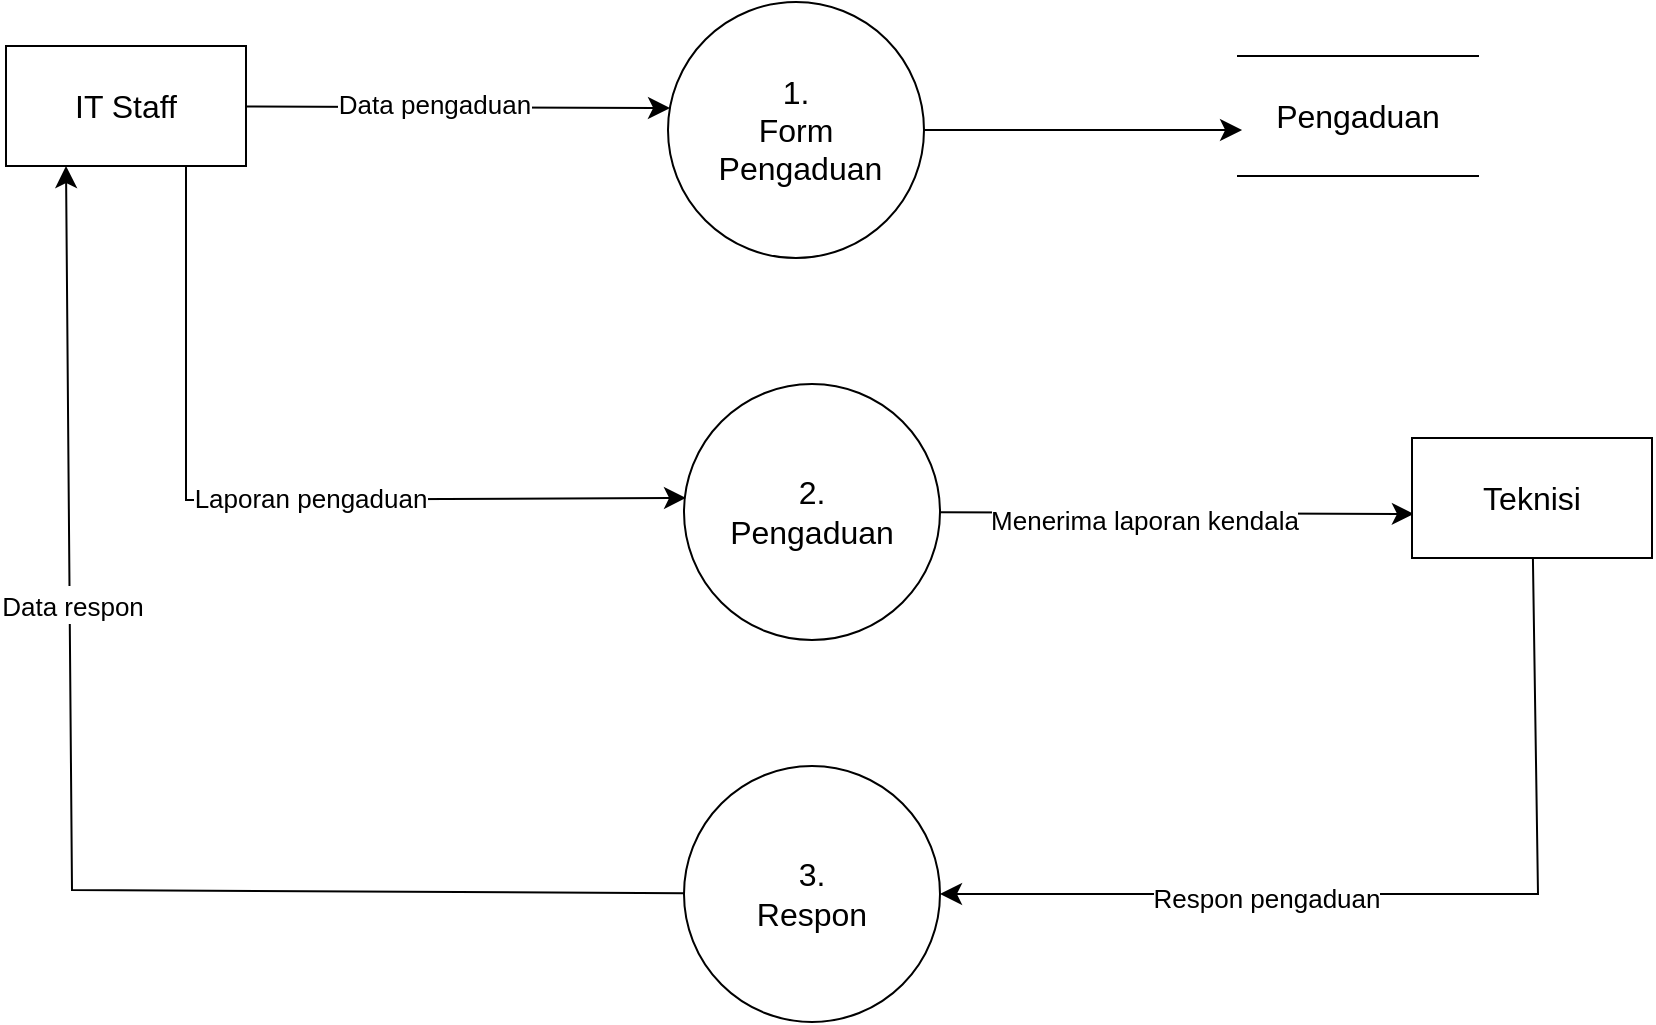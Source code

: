 <mxfile version="21.6.5" type="github">
  <diagram name="Halaman-1" id="nW171lMLRgR5YmXYpDXi">
    <mxGraphModel dx="1280" dy="934" grid="0" gridSize="10" guides="1" tooltips="1" connect="1" arrows="1" fold="1" page="0" pageScale="1" pageWidth="1920" pageHeight="1200" math="0" shadow="0">
      <root>
        <mxCell id="0" />
        <mxCell id="1" parent="0" />
        <mxCell id="gbOXGPvROOllln2cPcEf-8" style="edgeStyle=none;curved=1;rounded=0;orthogonalLoop=1;jettySize=auto;html=1;fontSize=12;startSize=8;endSize=8;entryX=0.017;entryY=0.617;entryDx=0;entryDy=0;entryPerimeter=0;" edge="1" parent="1" source="gbOXGPvROOllln2cPcEf-1" target="gbOXGPvROOllln2cPcEf-7">
          <mxGeometry relative="1" as="geometry">
            <mxPoint x="415" y="-33" as="targetPoint" />
          </mxGeometry>
        </mxCell>
        <mxCell id="gbOXGPvROOllln2cPcEf-1" value="1.&lt;br&gt;Form&lt;br&gt;&amp;nbsp;Pengaduan" style="ellipse;whiteSpace=wrap;html=1;aspect=fixed;fontSize=16;" vertex="1" parent="1">
          <mxGeometry x="160" y="-97" width="128" height="128" as="geometry" />
        </mxCell>
        <mxCell id="gbOXGPvROOllln2cPcEf-12" style="edgeStyle=none;curved=1;rounded=0;orthogonalLoop=1;jettySize=auto;html=1;entryX=0.008;entryY=0.633;entryDx=0;entryDy=0;entryPerimeter=0;fontSize=12;startSize=8;endSize=8;" edge="1" parent="1" source="gbOXGPvROOllln2cPcEf-2" target="gbOXGPvROOllln2cPcEf-11">
          <mxGeometry relative="1" as="geometry" />
        </mxCell>
        <mxCell id="gbOXGPvROOllln2cPcEf-13" value="&lt;font style=&quot;font-size: 13px;&quot;&gt;Menerima laporan kendala&lt;/font&gt;" style="edgeLabel;html=1;align=center;verticalAlign=middle;resizable=0;points=[];fontSize=16;" vertex="1" connectable="0" parent="gbOXGPvROOllln2cPcEf-12">
          <mxGeometry x="-0.145" y="-2" relative="1" as="geometry">
            <mxPoint as="offset" />
          </mxGeometry>
        </mxCell>
        <mxCell id="gbOXGPvROOllln2cPcEf-2" value="2.&lt;br&gt;Pengaduan" style="ellipse;whiteSpace=wrap;html=1;aspect=fixed;fontSize=16;" vertex="1" parent="1">
          <mxGeometry x="168" y="94" width="128" height="128" as="geometry" />
        </mxCell>
        <mxCell id="gbOXGPvROOllln2cPcEf-19" style="edgeStyle=none;rounded=0;orthogonalLoop=1;jettySize=auto;html=1;entryX=0.25;entryY=1;entryDx=0;entryDy=0;fontSize=12;startSize=8;endSize=8;" edge="1" parent="1" source="gbOXGPvROOllln2cPcEf-3" target="gbOXGPvROOllln2cPcEf-4">
          <mxGeometry relative="1" as="geometry">
            <Array as="points">
              <mxPoint x="-138" y="347" />
            </Array>
          </mxGeometry>
        </mxCell>
        <mxCell id="gbOXGPvROOllln2cPcEf-20" value="&lt;font style=&quot;font-size: 13px;&quot;&gt;Data respon&lt;/font&gt;" style="edgeLabel;html=1;align=center;verticalAlign=middle;resizable=0;points=[];fontSize=16;" vertex="1" connectable="0" parent="gbOXGPvROOllln2cPcEf-19">
          <mxGeometry x="0.344" y="-1" relative="1" as="geometry">
            <mxPoint as="offset" />
          </mxGeometry>
        </mxCell>
        <mxCell id="gbOXGPvROOllln2cPcEf-3" value="3.&lt;br&gt;Respon" style="ellipse;whiteSpace=wrap;html=1;aspect=fixed;fontSize=16;" vertex="1" parent="1">
          <mxGeometry x="168" y="285" width="128" height="128" as="geometry" />
        </mxCell>
        <mxCell id="gbOXGPvROOllln2cPcEf-5" style="edgeStyle=none;curved=1;rounded=0;orthogonalLoop=1;jettySize=auto;html=1;entryX=0.008;entryY=0.414;entryDx=0;entryDy=0;entryPerimeter=0;fontSize=12;startSize=8;endSize=8;" edge="1" parent="1" source="gbOXGPvROOllln2cPcEf-4" target="gbOXGPvROOllln2cPcEf-1">
          <mxGeometry relative="1" as="geometry" />
        </mxCell>
        <mxCell id="gbOXGPvROOllln2cPcEf-6" value="&lt;font style=&quot;font-size: 13px;&quot;&gt;Data pengaduan&lt;/font&gt;" style="edgeLabel;html=1;align=center;verticalAlign=middle;resizable=0;points=[];fontSize=16;" vertex="1" connectable="0" parent="gbOXGPvROOllln2cPcEf-5">
          <mxGeometry x="-0.118" y="3" relative="1" as="geometry">
            <mxPoint as="offset" />
          </mxGeometry>
        </mxCell>
        <mxCell id="gbOXGPvROOllln2cPcEf-9" style="edgeStyle=none;rounded=0;orthogonalLoop=1;jettySize=auto;html=1;entryX=0.008;entryY=0.445;entryDx=0;entryDy=0;fontSize=12;startSize=8;endSize=8;exitX=0.75;exitY=1;exitDx=0;exitDy=0;entryPerimeter=0;" edge="1" parent="1" source="gbOXGPvROOllln2cPcEf-4" target="gbOXGPvROOllln2cPcEf-2">
          <mxGeometry relative="1" as="geometry">
            <Array as="points">
              <mxPoint x="-81" y="152" />
            </Array>
          </mxGeometry>
        </mxCell>
        <mxCell id="gbOXGPvROOllln2cPcEf-10" value="&lt;font style=&quot;font-size: 13px;&quot;&gt;Laporan pengaduan&lt;/font&gt;" style="edgeLabel;html=1;align=center;verticalAlign=middle;resizable=0;points=[];fontSize=16;" vertex="1" connectable="0" parent="gbOXGPvROOllln2cPcEf-9">
          <mxGeometry x="0.099" y="2" relative="1" as="geometry">
            <mxPoint as="offset" />
          </mxGeometry>
        </mxCell>
        <mxCell id="gbOXGPvROOllln2cPcEf-4" value="IT Staff" style="rounded=0;whiteSpace=wrap;html=1;fontSize=16;" vertex="1" parent="1">
          <mxGeometry x="-171" y="-75" width="120" height="60" as="geometry" />
        </mxCell>
        <mxCell id="gbOXGPvROOllln2cPcEf-7" value="Pengaduan" style="shape=partialRectangle;whiteSpace=wrap;html=1;left=0;right=0;fillColor=none;fontSize=16;" vertex="1" parent="1">
          <mxGeometry x="445" y="-70" width="120" height="60" as="geometry" />
        </mxCell>
        <mxCell id="gbOXGPvROOllln2cPcEf-14" style="edgeStyle=none;rounded=0;orthogonalLoop=1;jettySize=auto;html=1;entryX=1;entryY=0.5;entryDx=0;entryDy=0;fontSize=12;startSize=8;endSize=8;" edge="1" parent="1" source="gbOXGPvROOllln2cPcEf-11" target="gbOXGPvROOllln2cPcEf-3">
          <mxGeometry relative="1" as="geometry">
            <Array as="points">
              <mxPoint x="595" y="349" />
            </Array>
          </mxGeometry>
        </mxCell>
        <mxCell id="gbOXGPvROOllln2cPcEf-18" value="&lt;span style=&quot;font-size: 13px;&quot;&gt;Respon pengaduan&lt;/span&gt;" style="edgeLabel;html=1;align=center;verticalAlign=middle;resizable=0;points=[];fontSize=16;" vertex="1" connectable="0" parent="gbOXGPvROOllln2cPcEf-14">
          <mxGeometry x="0.302" y="1" relative="1" as="geometry">
            <mxPoint as="offset" />
          </mxGeometry>
        </mxCell>
        <mxCell id="gbOXGPvROOllln2cPcEf-11" value="Teknisi" style="rounded=0;whiteSpace=wrap;html=1;fontSize=16;" vertex="1" parent="1">
          <mxGeometry x="532" y="121" width="120" height="60" as="geometry" />
        </mxCell>
      </root>
    </mxGraphModel>
  </diagram>
</mxfile>
